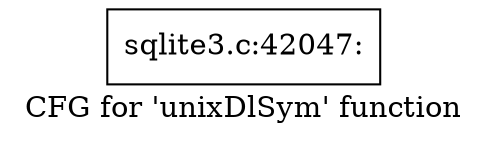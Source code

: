 digraph "CFG for 'unixDlSym' function" {
	label="CFG for 'unixDlSym' function";

	Node0x55c0f69a1480 [shape=record,label="{sqlite3.c:42047:}"];
}
